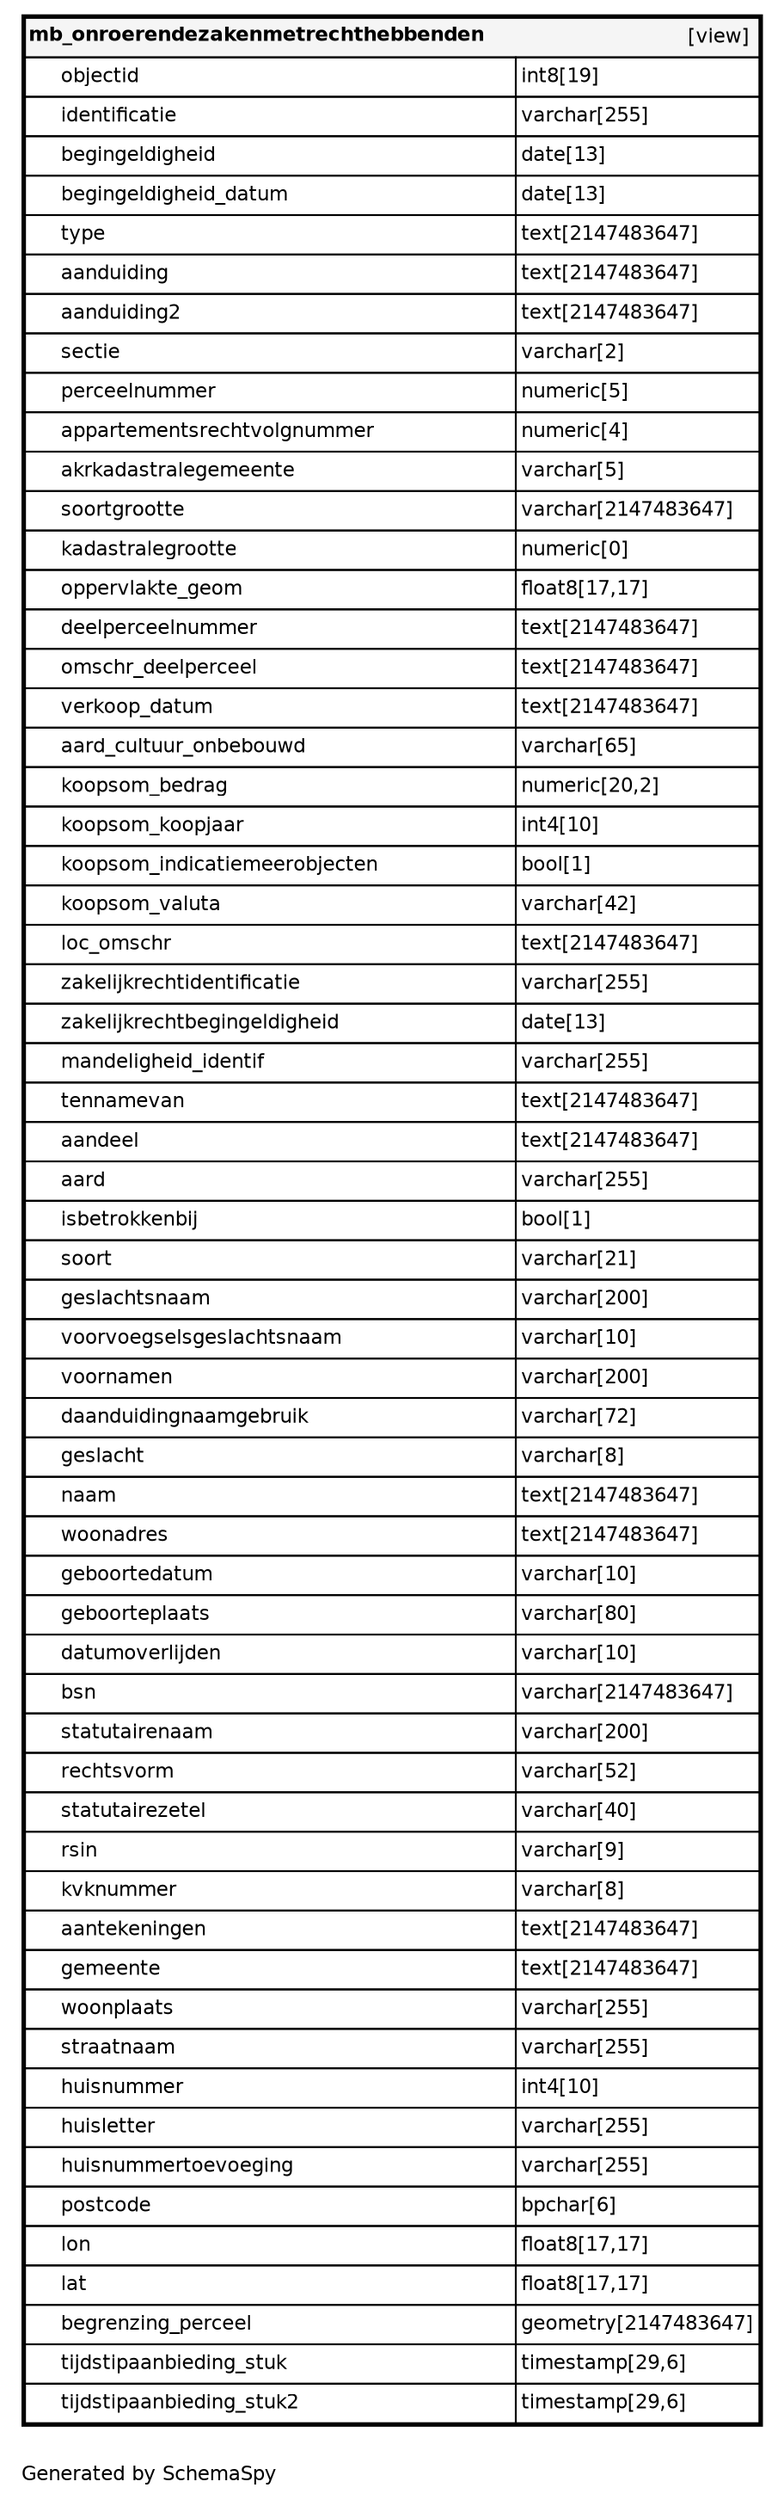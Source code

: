 digraph "oneDegreeRelationshipsDiagram" {
  graph [    rankdir="RL"    bgcolor="#ffffff"    label="\nGenerated by SchemaSpy"    labeljust="l"    nodesep="0.18"    ranksep="0.46"    fontname="Helvetica"    fontsize="11"    ration="compress"  ];  node [    fontname="Helvetica"    fontsize="11"    shape="plaintext"  ];  edge [    arrowsize="0.8"  ];
  "mb_onroerendezakenmetrechthebbenden" [
   label=<
    <TABLE BORDER="2" CELLBORDER="1" CELLSPACING="0" BGCOLOR="#ffffff">
      <TR><TD COLSPAN="4"  BGCOLOR="#f5f5f5"><TABLE BORDER="0" CELLSPACING="0"><TR><TD ALIGN="LEFT" FIXEDSIZE="TRUE" WIDTH="253" HEIGHT="16"><B>mb_onroerendezakenmetrechthebbenden</B></TD><TD ALIGN="RIGHT">[view]</TD></TR></TABLE></TD></TR>
      <TR><TD PORT="objectid" COLSPAN="2" ALIGN="LEFT"><TABLE BORDER="0" CELLSPACING="0" ALIGN="LEFT"><TR ALIGN="LEFT"><TD ALIGN="LEFT" FIXEDSIZE="TRUE" WIDTH="15" HEIGHT="16"></TD><TD ALIGN="LEFT" FIXEDSIZE="TRUE" WIDTH="253" HEIGHT="16">objectid</TD></TR></TABLE></TD><TD PORT="objectid.type" ALIGN="LEFT">int8[19]</TD></TR>
      <TR><TD PORT="identificatie" COLSPAN="2" ALIGN="LEFT"><TABLE BORDER="0" CELLSPACING="0" ALIGN="LEFT"><TR ALIGN="LEFT"><TD ALIGN="LEFT" FIXEDSIZE="TRUE" WIDTH="15" HEIGHT="16"></TD><TD ALIGN="LEFT" FIXEDSIZE="TRUE" WIDTH="253" HEIGHT="16">identificatie</TD></TR></TABLE></TD><TD PORT="identificatie.type" ALIGN="LEFT">varchar[255]</TD></TR>
      <TR><TD PORT="begingeldigheid" COLSPAN="2" ALIGN="LEFT"><TABLE BORDER="0" CELLSPACING="0" ALIGN="LEFT"><TR ALIGN="LEFT"><TD ALIGN="LEFT" FIXEDSIZE="TRUE" WIDTH="15" HEIGHT="16"></TD><TD ALIGN="LEFT" FIXEDSIZE="TRUE" WIDTH="253" HEIGHT="16">begingeldigheid</TD></TR></TABLE></TD><TD PORT="begingeldigheid.type" ALIGN="LEFT">date[13]</TD></TR>
      <TR><TD PORT="begingeldigheid_datum" COLSPAN="2" ALIGN="LEFT"><TABLE BORDER="0" CELLSPACING="0" ALIGN="LEFT"><TR ALIGN="LEFT"><TD ALIGN="LEFT" FIXEDSIZE="TRUE" WIDTH="15" HEIGHT="16"></TD><TD ALIGN="LEFT" FIXEDSIZE="TRUE" WIDTH="253" HEIGHT="16">begingeldigheid_datum</TD></TR></TABLE></TD><TD PORT="begingeldigheid_datum.type" ALIGN="LEFT">date[13]</TD></TR>
      <TR><TD PORT="type" COLSPAN="2" ALIGN="LEFT"><TABLE BORDER="0" CELLSPACING="0" ALIGN="LEFT"><TR ALIGN="LEFT"><TD ALIGN="LEFT" FIXEDSIZE="TRUE" WIDTH="15" HEIGHT="16"></TD><TD ALIGN="LEFT" FIXEDSIZE="TRUE" WIDTH="253" HEIGHT="16">type</TD></TR></TABLE></TD><TD PORT="type.type" ALIGN="LEFT">text[2147483647]</TD></TR>
      <TR><TD PORT="aanduiding" COLSPAN="2" ALIGN="LEFT"><TABLE BORDER="0" CELLSPACING="0" ALIGN="LEFT"><TR ALIGN="LEFT"><TD ALIGN="LEFT" FIXEDSIZE="TRUE" WIDTH="15" HEIGHT="16"></TD><TD ALIGN="LEFT" FIXEDSIZE="TRUE" WIDTH="253" HEIGHT="16">aanduiding</TD></TR></TABLE></TD><TD PORT="aanduiding.type" ALIGN="LEFT">text[2147483647]</TD></TR>
      <TR><TD PORT="aanduiding2" COLSPAN="2" ALIGN="LEFT"><TABLE BORDER="0" CELLSPACING="0" ALIGN="LEFT"><TR ALIGN="LEFT"><TD ALIGN="LEFT" FIXEDSIZE="TRUE" WIDTH="15" HEIGHT="16"></TD><TD ALIGN="LEFT" FIXEDSIZE="TRUE" WIDTH="253" HEIGHT="16">aanduiding2</TD></TR></TABLE></TD><TD PORT="aanduiding2.type" ALIGN="LEFT">text[2147483647]</TD></TR>
      <TR><TD PORT="sectie" COLSPAN="2" ALIGN="LEFT"><TABLE BORDER="0" CELLSPACING="0" ALIGN="LEFT"><TR ALIGN="LEFT"><TD ALIGN="LEFT" FIXEDSIZE="TRUE" WIDTH="15" HEIGHT="16"></TD><TD ALIGN="LEFT" FIXEDSIZE="TRUE" WIDTH="253" HEIGHT="16">sectie</TD></TR></TABLE></TD><TD PORT="sectie.type" ALIGN="LEFT">varchar[2]</TD></TR>
      <TR><TD PORT="perceelnummer" COLSPAN="2" ALIGN="LEFT"><TABLE BORDER="0" CELLSPACING="0" ALIGN="LEFT"><TR ALIGN="LEFT"><TD ALIGN="LEFT" FIXEDSIZE="TRUE" WIDTH="15" HEIGHT="16"></TD><TD ALIGN="LEFT" FIXEDSIZE="TRUE" WIDTH="253" HEIGHT="16">perceelnummer</TD></TR></TABLE></TD><TD PORT="perceelnummer.type" ALIGN="LEFT">numeric[5]</TD></TR>
      <TR><TD PORT="appartementsrechtvolgnummer" COLSPAN="2" ALIGN="LEFT"><TABLE BORDER="0" CELLSPACING="0" ALIGN="LEFT"><TR ALIGN="LEFT"><TD ALIGN="LEFT" FIXEDSIZE="TRUE" WIDTH="15" HEIGHT="16"></TD><TD ALIGN="LEFT" FIXEDSIZE="TRUE" WIDTH="253" HEIGHT="16">appartementsrechtvolgnummer</TD></TR></TABLE></TD><TD PORT="appartementsrechtvolgnummer.type" ALIGN="LEFT">numeric[4]</TD></TR>
      <TR><TD PORT="akrkadastralegemeente" COLSPAN="2" ALIGN="LEFT"><TABLE BORDER="0" CELLSPACING="0" ALIGN="LEFT"><TR ALIGN="LEFT"><TD ALIGN="LEFT" FIXEDSIZE="TRUE" WIDTH="15" HEIGHT="16"></TD><TD ALIGN="LEFT" FIXEDSIZE="TRUE" WIDTH="253" HEIGHT="16">akrkadastralegemeente</TD></TR></TABLE></TD><TD PORT="akrkadastralegemeente.type" ALIGN="LEFT">varchar[5]</TD></TR>
      <TR><TD PORT="soortgrootte" COLSPAN="2" ALIGN="LEFT"><TABLE BORDER="0" CELLSPACING="0" ALIGN="LEFT"><TR ALIGN="LEFT"><TD ALIGN="LEFT" FIXEDSIZE="TRUE" WIDTH="15" HEIGHT="16"></TD><TD ALIGN="LEFT" FIXEDSIZE="TRUE" WIDTH="253" HEIGHT="16">soortgrootte</TD></TR></TABLE></TD><TD PORT="soortgrootte.type" ALIGN="LEFT">varchar[2147483647]</TD></TR>
      <TR><TD PORT="kadastralegrootte" COLSPAN="2" ALIGN="LEFT"><TABLE BORDER="0" CELLSPACING="0" ALIGN="LEFT"><TR ALIGN="LEFT"><TD ALIGN="LEFT" FIXEDSIZE="TRUE" WIDTH="15" HEIGHT="16"></TD><TD ALIGN="LEFT" FIXEDSIZE="TRUE" WIDTH="253" HEIGHT="16">kadastralegrootte</TD></TR></TABLE></TD><TD PORT="kadastralegrootte.type" ALIGN="LEFT">numeric[0]</TD></TR>
      <TR><TD PORT="oppervlakte_geom" COLSPAN="2" ALIGN="LEFT"><TABLE BORDER="0" CELLSPACING="0" ALIGN="LEFT"><TR ALIGN="LEFT"><TD ALIGN="LEFT" FIXEDSIZE="TRUE" WIDTH="15" HEIGHT="16"></TD><TD ALIGN="LEFT" FIXEDSIZE="TRUE" WIDTH="253" HEIGHT="16">oppervlakte_geom</TD></TR></TABLE></TD><TD PORT="oppervlakte_geom.type" ALIGN="LEFT">float8[17,17]</TD></TR>
      <TR><TD PORT="deelperceelnummer" COLSPAN="2" ALIGN="LEFT"><TABLE BORDER="0" CELLSPACING="0" ALIGN="LEFT"><TR ALIGN="LEFT"><TD ALIGN="LEFT" FIXEDSIZE="TRUE" WIDTH="15" HEIGHT="16"></TD><TD ALIGN="LEFT" FIXEDSIZE="TRUE" WIDTH="253" HEIGHT="16">deelperceelnummer</TD></TR></TABLE></TD><TD PORT="deelperceelnummer.type" ALIGN="LEFT">text[2147483647]</TD></TR>
      <TR><TD PORT="omschr_deelperceel" COLSPAN="2" ALIGN="LEFT"><TABLE BORDER="0" CELLSPACING="0" ALIGN="LEFT"><TR ALIGN="LEFT"><TD ALIGN="LEFT" FIXEDSIZE="TRUE" WIDTH="15" HEIGHT="16"></TD><TD ALIGN="LEFT" FIXEDSIZE="TRUE" WIDTH="253" HEIGHT="16">omschr_deelperceel</TD></TR></TABLE></TD><TD PORT="omschr_deelperceel.type" ALIGN="LEFT">text[2147483647]</TD></TR>
      <TR><TD PORT="verkoop_datum" COLSPAN="2" ALIGN="LEFT"><TABLE BORDER="0" CELLSPACING="0" ALIGN="LEFT"><TR ALIGN="LEFT"><TD ALIGN="LEFT" FIXEDSIZE="TRUE" WIDTH="15" HEIGHT="16"></TD><TD ALIGN="LEFT" FIXEDSIZE="TRUE" WIDTH="253" HEIGHT="16">verkoop_datum</TD></TR></TABLE></TD><TD PORT="verkoop_datum.type" ALIGN="LEFT">text[2147483647]</TD></TR>
      <TR><TD PORT="aard_cultuur_onbebouwd" COLSPAN="2" ALIGN="LEFT"><TABLE BORDER="0" CELLSPACING="0" ALIGN="LEFT"><TR ALIGN="LEFT"><TD ALIGN="LEFT" FIXEDSIZE="TRUE" WIDTH="15" HEIGHT="16"></TD><TD ALIGN="LEFT" FIXEDSIZE="TRUE" WIDTH="253" HEIGHT="16">aard_cultuur_onbebouwd</TD></TR></TABLE></TD><TD PORT="aard_cultuur_onbebouwd.type" ALIGN="LEFT">varchar[65]</TD></TR>
      <TR><TD PORT="koopsom_bedrag" COLSPAN="2" ALIGN="LEFT"><TABLE BORDER="0" CELLSPACING="0" ALIGN="LEFT"><TR ALIGN="LEFT"><TD ALIGN="LEFT" FIXEDSIZE="TRUE" WIDTH="15" HEIGHT="16"></TD><TD ALIGN="LEFT" FIXEDSIZE="TRUE" WIDTH="253" HEIGHT="16">koopsom_bedrag</TD></TR></TABLE></TD><TD PORT="koopsom_bedrag.type" ALIGN="LEFT">numeric[20,2]</TD></TR>
      <TR><TD PORT="koopsom_koopjaar" COLSPAN="2" ALIGN="LEFT"><TABLE BORDER="0" CELLSPACING="0" ALIGN="LEFT"><TR ALIGN="LEFT"><TD ALIGN="LEFT" FIXEDSIZE="TRUE" WIDTH="15" HEIGHT="16"></TD><TD ALIGN="LEFT" FIXEDSIZE="TRUE" WIDTH="253" HEIGHT="16">koopsom_koopjaar</TD></TR></TABLE></TD><TD PORT="koopsom_koopjaar.type" ALIGN="LEFT">int4[10]</TD></TR>
      <TR><TD PORT="koopsom_indicatiemeerobjecten" COLSPAN="2" ALIGN="LEFT"><TABLE BORDER="0" CELLSPACING="0" ALIGN="LEFT"><TR ALIGN="LEFT"><TD ALIGN="LEFT" FIXEDSIZE="TRUE" WIDTH="15" HEIGHT="16"></TD><TD ALIGN="LEFT" FIXEDSIZE="TRUE" WIDTH="253" HEIGHT="16">koopsom_indicatiemeerobjecten</TD></TR></TABLE></TD><TD PORT="koopsom_indicatiemeerobjecten.type" ALIGN="LEFT">bool[1]</TD></TR>
      <TR><TD PORT="koopsom_valuta" COLSPAN="2" ALIGN="LEFT"><TABLE BORDER="0" CELLSPACING="0" ALIGN="LEFT"><TR ALIGN="LEFT"><TD ALIGN="LEFT" FIXEDSIZE="TRUE" WIDTH="15" HEIGHT="16"></TD><TD ALIGN="LEFT" FIXEDSIZE="TRUE" WIDTH="253" HEIGHT="16">koopsom_valuta</TD></TR></TABLE></TD><TD PORT="koopsom_valuta.type" ALIGN="LEFT">varchar[42]</TD></TR>
      <TR><TD PORT="loc_omschr" COLSPAN="2" ALIGN="LEFT"><TABLE BORDER="0" CELLSPACING="0" ALIGN="LEFT"><TR ALIGN="LEFT"><TD ALIGN="LEFT" FIXEDSIZE="TRUE" WIDTH="15" HEIGHT="16"></TD><TD ALIGN="LEFT" FIXEDSIZE="TRUE" WIDTH="253" HEIGHT="16">loc_omschr</TD></TR></TABLE></TD><TD PORT="loc_omschr.type" ALIGN="LEFT">text[2147483647]</TD></TR>
      <TR><TD PORT="zakelijkrechtidentificatie" COLSPAN="2" ALIGN="LEFT"><TABLE BORDER="0" CELLSPACING="0" ALIGN="LEFT"><TR ALIGN="LEFT"><TD ALIGN="LEFT" FIXEDSIZE="TRUE" WIDTH="15" HEIGHT="16"></TD><TD ALIGN="LEFT" FIXEDSIZE="TRUE" WIDTH="253" HEIGHT="16">zakelijkrechtidentificatie</TD></TR></TABLE></TD><TD PORT="zakelijkrechtidentificatie.type" ALIGN="LEFT">varchar[255]</TD></TR>
      <TR><TD PORT="zakelijkrechtbegingeldigheid" COLSPAN="2" ALIGN="LEFT"><TABLE BORDER="0" CELLSPACING="0" ALIGN="LEFT"><TR ALIGN="LEFT"><TD ALIGN="LEFT" FIXEDSIZE="TRUE" WIDTH="15" HEIGHT="16"></TD><TD ALIGN="LEFT" FIXEDSIZE="TRUE" WIDTH="253" HEIGHT="16">zakelijkrechtbegingeldigheid</TD></TR></TABLE></TD><TD PORT="zakelijkrechtbegingeldigheid.type" ALIGN="LEFT">date[13]</TD></TR>
      <TR><TD PORT="mandeligheid_identif" COLSPAN="2" ALIGN="LEFT"><TABLE BORDER="0" CELLSPACING="0" ALIGN="LEFT"><TR ALIGN="LEFT"><TD ALIGN="LEFT" FIXEDSIZE="TRUE" WIDTH="15" HEIGHT="16"></TD><TD ALIGN="LEFT" FIXEDSIZE="TRUE" WIDTH="253" HEIGHT="16">mandeligheid_identif</TD></TR></TABLE></TD><TD PORT="mandeligheid_identif.type" ALIGN="LEFT">varchar[255]</TD></TR>
      <TR><TD PORT="tennamevan" COLSPAN="2" ALIGN="LEFT"><TABLE BORDER="0" CELLSPACING="0" ALIGN="LEFT"><TR ALIGN="LEFT"><TD ALIGN="LEFT" FIXEDSIZE="TRUE" WIDTH="15" HEIGHT="16"></TD><TD ALIGN="LEFT" FIXEDSIZE="TRUE" WIDTH="253" HEIGHT="16">tennamevan</TD></TR></TABLE></TD><TD PORT="tennamevan.type" ALIGN="LEFT">text[2147483647]</TD></TR>
      <TR><TD PORT="aandeel" COLSPAN="2" ALIGN="LEFT"><TABLE BORDER="0" CELLSPACING="0" ALIGN="LEFT"><TR ALIGN="LEFT"><TD ALIGN="LEFT" FIXEDSIZE="TRUE" WIDTH="15" HEIGHT="16"></TD><TD ALIGN="LEFT" FIXEDSIZE="TRUE" WIDTH="253" HEIGHT="16">aandeel</TD></TR></TABLE></TD><TD PORT="aandeel.type" ALIGN="LEFT">text[2147483647]</TD></TR>
      <TR><TD PORT="aard" COLSPAN="2" ALIGN="LEFT"><TABLE BORDER="0" CELLSPACING="0" ALIGN="LEFT"><TR ALIGN="LEFT"><TD ALIGN="LEFT" FIXEDSIZE="TRUE" WIDTH="15" HEIGHT="16"></TD><TD ALIGN="LEFT" FIXEDSIZE="TRUE" WIDTH="253" HEIGHT="16">aard</TD></TR></TABLE></TD><TD PORT="aard.type" ALIGN="LEFT">varchar[255]</TD></TR>
      <TR><TD PORT="isbetrokkenbij" COLSPAN="2" ALIGN="LEFT"><TABLE BORDER="0" CELLSPACING="0" ALIGN="LEFT"><TR ALIGN="LEFT"><TD ALIGN="LEFT" FIXEDSIZE="TRUE" WIDTH="15" HEIGHT="16"></TD><TD ALIGN="LEFT" FIXEDSIZE="TRUE" WIDTH="253" HEIGHT="16">isbetrokkenbij</TD></TR></TABLE></TD><TD PORT="isbetrokkenbij.type" ALIGN="LEFT">bool[1]</TD></TR>
      <TR><TD PORT="soort" COLSPAN="2" ALIGN="LEFT"><TABLE BORDER="0" CELLSPACING="0" ALIGN="LEFT"><TR ALIGN="LEFT"><TD ALIGN="LEFT" FIXEDSIZE="TRUE" WIDTH="15" HEIGHT="16"></TD><TD ALIGN="LEFT" FIXEDSIZE="TRUE" WIDTH="253" HEIGHT="16">soort</TD></TR></TABLE></TD><TD PORT="soort.type" ALIGN="LEFT">varchar[21]</TD></TR>
      <TR><TD PORT="geslachtsnaam" COLSPAN="2" ALIGN="LEFT"><TABLE BORDER="0" CELLSPACING="0" ALIGN="LEFT"><TR ALIGN="LEFT"><TD ALIGN="LEFT" FIXEDSIZE="TRUE" WIDTH="15" HEIGHT="16"></TD><TD ALIGN="LEFT" FIXEDSIZE="TRUE" WIDTH="253" HEIGHT="16">geslachtsnaam</TD></TR></TABLE></TD><TD PORT="geslachtsnaam.type" ALIGN="LEFT">varchar[200]</TD></TR>
      <TR><TD PORT="voorvoegselsgeslachtsnaam" COLSPAN="2" ALIGN="LEFT"><TABLE BORDER="0" CELLSPACING="0" ALIGN="LEFT"><TR ALIGN="LEFT"><TD ALIGN="LEFT" FIXEDSIZE="TRUE" WIDTH="15" HEIGHT="16"></TD><TD ALIGN="LEFT" FIXEDSIZE="TRUE" WIDTH="253" HEIGHT="16">voorvoegselsgeslachtsnaam</TD></TR></TABLE></TD><TD PORT="voorvoegselsgeslachtsnaam.type" ALIGN="LEFT">varchar[10]</TD></TR>
      <TR><TD PORT="voornamen" COLSPAN="2" ALIGN="LEFT"><TABLE BORDER="0" CELLSPACING="0" ALIGN="LEFT"><TR ALIGN="LEFT"><TD ALIGN="LEFT" FIXEDSIZE="TRUE" WIDTH="15" HEIGHT="16"></TD><TD ALIGN="LEFT" FIXEDSIZE="TRUE" WIDTH="253" HEIGHT="16">voornamen</TD></TR></TABLE></TD><TD PORT="voornamen.type" ALIGN="LEFT">varchar[200]</TD></TR>
      <TR><TD PORT="daanduidingnaamgebruik" COLSPAN="2" ALIGN="LEFT"><TABLE BORDER="0" CELLSPACING="0" ALIGN="LEFT"><TR ALIGN="LEFT"><TD ALIGN="LEFT" FIXEDSIZE="TRUE" WIDTH="15" HEIGHT="16"></TD><TD ALIGN="LEFT" FIXEDSIZE="TRUE" WIDTH="253" HEIGHT="16">daanduidingnaamgebruik</TD></TR></TABLE></TD><TD PORT="daanduidingnaamgebruik.type" ALIGN="LEFT">varchar[72]</TD></TR>
      <TR><TD PORT="geslacht" COLSPAN="2" ALIGN="LEFT"><TABLE BORDER="0" CELLSPACING="0" ALIGN="LEFT"><TR ALIGN="LEFT"><TD ALIGN="LEFT" FIXEDSIZE="TRUE" WIDTH="15" HEIGHT="16"></TD><TD ALIGN="LEFT" FIXEDSIZE="TRUE" WIDTH="253" HEIGHT="16">geslacht</TD></TR></TABLE></TD><TD PORT="geslacht.type" ALIGN="LEFT">varchar[8]</TD></TR>
      <TR><TD PORT="naam" COLSPAN="2" ALIGN="LEFT"><TABLE BORDER="0" CELLSPACING="0" ALIGN="LEFT"><TR ALIGN="LEFT"><TD ALIGN="LEFT" FIXEDSIZE="TRUE" WIDTH="15" HEIGHT="16"></TD><TD ALIGN="LEFT" FIXEDSIZE="TRUE" WIDTH="253" HEIGHT="16">naam</TD></TR></TABLE></TD><TD PORT="naam.type" ALIGN="LEFT">text[2147483647]</TD></TR>
      <TR><TD PORT="woonadres" COLSPAN="2" ALIGN="LEFT"><TABLE BORDER="0" CELLSPACING="0" ALIGN="LEFT"><TR ALIGN="LEFT"><TD ALIGN="LEFT" FIXEDSIZE="TRUE" WIDTH="15" HEIGHT="16"></TD><TD ALIGN="LEFT" FIXEDSIZE="TRUE" WIDTH="253" HEIGHT="16">woonadres</TD></TR></TABLE></TD><TD PORT="woonadres.type" ALIGN="LEFT">text[2147483647]</TD></TR>
      <TR><TD PORT="geboortedatum" COLSPAN="2" ALIGN="LEFT"><TABLE BORDER="0" CELLSPACING="0" ALIGN="LEFT"><TR ALIGN="LEFT"><TD ALIGN="LEFT" FIXEDSIZE="TRUE" WIDTH="15" HEIGHT="16"></TD><TD ALIGN="LEFT" FIXEDSIZE="TRUE" WIDTH="253" HEIGHT="16">geboortedatum</TD></TR></TABLE></TD><TD PORT="geboortedatum.type" ALIGN="LEFT">varchar[10]</TD></TR>
      <TR><TD PORT="geboorteplaats" COLSPAN="2" ALIGN="LEFT"><TABLE BORDER="0" CELLSPACING="0" ALIGN="LEFT"><TR ALIGN="LEFT"><TD ALIGN="LEFT" FIXEDSIZE="TRUE" WIDTH="15" HEIGHT="16"></TD><TD ALIGN="LEFT" FIXEDSIZE="TRUE" WIDTH="253" HEIGHT="16">geboorteplaats</TD></TR></TABLE></TD><TD PORT="geboorteplaats.type" ALIGN="LEFT">varchar[80]</TD></TR>
      <TR><TD PORT="datumoverlijden" COLSPAN="2" ALIGN="LEFT"><TABLE BORDER="0" CELLSPACING="0" ALIGN="LEFT"><TR ALIGN="LEFT"><TD ALIGN="LEFT" FIXEDSIZE="TRUE" WIDTH="15" HEIGHT="16"></TD><TD ALIGN="LEFT" FIXEDSIZE="TRUE" WIDTH="253" HEIGHT="16">datumoverlijden</TD></TR></TABLE></TD><TD PORT="datumoverlijden.type" ALIGN="LEFT">varchar[10]</TD></TR>
      <TR><TD PORT="bsn" COLSPAN="2" ALIGN="LEFT"><TABLE BORDER="0" CELLSPACING="0" ALIGN="LEFT"><TR ALIGN="LEFT"><TD ALIGN="LEFT" FIXEDSIZE="TRUE" WIDTH="15" HEIGHT="16"></TD><TD ALIGN="LEFT" FIXEDSIZE="TRUE" WIDTH="253" HEIGHT="16">bsn</TD></TR></TABLE></TD><TD PORT="bsn.type" ALIGN="LEFT">varchar[2147483647]</TD></TR>
      <TR><TD PORT="statutairenaam" COLSPAN="2" ALIGN="LEFT"><TABLE BORDER="0" CELLSPACING="0" ALIGN="LEFT"><TR ALIGN="LEFT"><TD ALIGN="LEFT" FIXEDSIZE="TRUE" WIDTH="15" HEIGHT="16"></TD><TD ALIGN="LEFT" FIXEDSIZE="TRUE" WIDTH="253" HEIGHT="16">statutairenaam</TD></TR></TABLE></TD><TD PORT="statutairenaam.type" ALIGN="LEFT">varchar[200]</TD></TR>
      <TR><TD PORT="rechtsvorm" COLSPAN="2" ALIGN="LEFT"><TABLE BORDER="0" CELLSPACING="0" ALIGN="LEFT"><TR ALIGN="LEFT"><TD ALIGN="LEFT" FIXEDSIZE="TRUE" WIDTH="15" HEIGHT="16"></TD><TD ALIGN="LEFT" FIXEDSIZE="TRUE" WIDTH="253" HEIGHT="16">rechtsvorm</TD></TR></TABLE></TD><TD PORT="rechtsvorm.type" ALIGN="LEFT">varchar[52]</TD></TR>
      <TR><TD PORT="statutairezetel" COLSPAN="2" ALIGN="LEFT"><TABLE BORDER="0" CELLSPACING="0" ALIGN="LEFT"><TR ALIGN="LEFT"><TD ALIGN="LEFT" FIXEDSIZE="TRUE" WIDTH="15" HEIGHT="16"></TD><TD ALIGN="LEFT" FIXEDSIZE="TRUE" WIDTH="253" HEIGHT="16">statutairezetel</TD></TR></TABLE></TD><TD PORT="statutairezetel.type" ALIGN="LEFT">varchar[40]</TD></TR>
      <TR><TD PORT="rsin" COLSPAN="2" ALIGN="LEFT"><TABLE BORDER="0" CELLSPACING="0" ALIGN="LEFT"><TR ALIGN="LEFT"><TD ALIGN="LEFT" FIXEDSIZE="TRUE" WIDTH="15" HEIGHT="16"></TD><TD ALIGN="LEFT" FIXEDSIZE="TRUE" WIDTH="253" HEIGHT="16">rsin</TD></TR></TABLE></TD><TD PORT="rsin.type" ALIGN="LEFT">varchar[9]</TD></TR>
      <TR><TD PORT="kvknummer" COLSPAN="2" ALIGN="LEFT"><TABLE BORDER="0" CELLSPACING="0" ALIGN="LEFT"><TR ALIGN="LEFT"><TD ALIGN="LEFT" FIXEDSIZE="TRUE" WIDTH="15" HEIGHT="16"></TD><TD ALIGN="LEFT" FIXEDSIZE="TRUE" WIDTH="253" HEIGHT="16">kvknummer</TD></TR></TABLE></TD><TD PORT="kvknummer.type" ALIGN="LEFT">varchar[8]</TD></TR>
      <TR><TD PORT="aantekeningen" COLSPAN="2" ALIGN="LEFT"><TABLE BORDER="0" CELLSPACING="0" ALIGN="LEFT"><TR ALIGN="LEFT"><TD ALIGN="LEFT" FIXEDSIZE="TRUE" WIDTH="15" HEIGHT="16"></TD><TD ALIGN="LEFT" FIXEDSIZE="TRUE" WIDTH="253" HEIGHT="16">aantekeningen</TD></TR></TABLE></TD><TD PORT="aantekeningen.type" ALIGN="LEFT">text[2147483647]</TD></TR>
      <TR><TD PORT="gemeente" COLSPAN="2" ALIGN="LEFT"><TABLE BORDER="0" CELLSPACING="0" ALIGN="LEFT"><TR ALIGN="LEFT"><TD ALIGN="LEFT" FIXEDSIZE="TRUE" WIDTH="15" HEIGHT="16"></TD><TD ALIGN="LEFT" FIXEDSIZE="TRUE" WIDTH="253" HEIGHT="16">gemeente</TD></TR></TABLE></TD><TD PORT="gemeente.type" ALIGN="LEFT">text[2147483647]</TD></TR>
      <TR><TD PORT="woonplaats" COLSPAN="2" ALIGN="LEFT"><TABLE BORDER="0" CELLSPACING="0" ALIGN="LEFT"><TR ALIGN="LEFT"><TD ALIGN="LEFT" FIXEDSIZE="TRUE" WIDTH="15" HEIGHT="16"></TD><TD ALIGN="LEFT" FIXEDSIZE="TRUE" WIDTH="253" HEIGHT="16">woonplaats</TD></TR></TABLE></TD><TD PORT="woonplaats.type" ALIGN="LEFT">varchar[255]</TD></TR>
      <TR><TD PORT="straatnaam" COLSPAN="2" ALIGN="LEFT"><TABLE BORDER="0" CELLSPACING="0" ALIGN="LEFT"><TR ALIGN="LEFT"><TD ALIGN="LEFT" FIXEDSIZE="TRUE" WIDTH="15" HEIGHT="16"></TD><TD ALIGN="LEFT" FIXEDSIZE="TRUE" WIDTH="253" HEIGHT="16">straatnaam</TD></TR></TABLE></TD><TD PORT="straatnaam.type" ALIGN="LEFT">varchar[255]</TD></TR>
      <TR><TD PORT="huisnummer" COLSPAN="2" ALIGN="LEFT"><TABLE BORDER="0" CELLSPACING="0" ALIGN="LEFT"><TR ALIGN="LEFT"><TD ALIGN="LEFT" FIXEDSIZE="TRUE" WIDTH="15" HEIGHT="16"></TD><TD ALIGN="LEFT" FIXEDSIZE="TRUE" WIDTH="253" HEIGHT="16">huisnummer</TD></TR></TABLE></TD><TD PORT="huisnummer.type" ALIGN="LEFT">int4[10]</TD></TR>
      <TR><TD PORT="huisletter" COLSPAN="2" ALIGN="LEFT"><TABLE BORDER="0" CELLSPACING="0" ALIGN="LEFT"><TR ALIGN="LEFT"><TD ALIGN="LEFT" FIXEDSIZE="TRUE" WIDTH="15" HEIGHT="16"></TD><TD ALIGN="LEFT" FIXEDSIZE="TRUE" WIDTH="253" HEIGHT="16">huisletter</TD></TR></TABLE></TD><TD PORT="huisletter.type" ALIGN="LEFT">varchar[255]</TD></TR>
      <TR><TD PORT="huisnummertoevoeging" COLSPAN="2" ALIGN="LEFT"><TABLE BORDER="0" CELLSPACING="0" ALIGN="LEFT"><TR ALIGN="LEFT"><TD ALIGN="LEFT" FIXEDSIZE="TRUE" WIDTH="15" HEIGHT="16"></TD><TD ALIGN="LEFT" FIXEDSIZE="TRUE" WIDTH="253" HEIGHT="16">huisnummertoevoeging</TD></TR></TABLE></TD><TD PORT="huisnummertoevoeging.type" ALIGN="LEFT">varchar[255]</TD></TR>
      <TR><TD PORT="postcode" COLSPAN="2" ALIGN="LEFT"><TABLE BORDER="0" CELLSPACING="0" ALIGN="LEFT"><TR ALIGN="LEFT"><TD ALIGN="LEFT" FIXEDSIZE="TRUE" WIDTH="15" HEIGHT="16"></TD><TD ALIGN="LEFT" FIXEDSIZE="TRUE" WIDTH="253" HEIGHT="16">postcode</TD></TR></TABLE></TD><TD PORT="postcode.type" ALIGN="LEFT">bpchar[6]</TD></TR>
      <TR><TD PORT="lon" COLSPAN="2" ALIGN="LEFT"><TABLE BORDER="0" CELLSPACING="0" ALIGN="LEFT"><TR ALIGN="LEFT"><TD ALIGN="LEFT" FIXEDSIZE="TRUE" WIDTH="15" HEIGHT="16"></TD><TD ALIGN="LEFT" FIXEDSIZE="TRUE" WIDTH="253" HEIGHT="16">lon</TD></TR></TABLE></TD><TD PORT="lon.type" ALIGN="LEFT">float8[17,17]</TD></TR>
      <TR><TD PORT="lat" COLSPAN="2" ALIGN="LEFT"><TABLE BORDER="0" CELLSPACING="0" ALIGN="LEFT"><TR ALIGN="LEFT"><TD ALIGN="LEFT" FIXEDSIZE="TRUE" WIDTH="15" HEIGHT="16"></TD><TD ALIGN="LEFT" FIXEDSIZE="TRUE" WIDTH="253" HEIGHT="16">lat</TD></TR></TABLE></TD><TD PORT="lat.type" ALIGN="LEFT">float8[17,17]</TD></TR>
      <TR><TD PORT="begrenzing_perceel" COLSPAN="2" ALIGN="LEFT"><TABLE BORDER="0" CELLSPACING="0" ALIGN="LEFT"><TR ALIGN="LEFT"><TD ALIGN="LEFT" FIXEDSIZE="TRUE" WIDTH="15" HEIGHT="16"></TD><TD ALIGN="LEFT" FIXEDSIZE="TRUE" WIDTH="253" HEIGHT="16">begrenzing_perceel</TD></TR></TABLE></TD><TD PORT="begrenzing_perceel.type" ALIGN="LEFT">geometry[2147483647]</TD></TR>
      <TR><TD PORT="tijdstipaanbieding_stuk" COLSPAN="2" ALIGN="LEFT"><TABLE BORDER="0" CELLSPACING="0" ALIGN="LEFT"><TR ALIGN="LEFT"><TD ALIGN="LEFT" FIXEDSIZE="TRUE" WIDTH="15" HEIGHT="16"></TD><TD ALIGN="LEFT" FIXEDSIZE="TRUE" WIDTH="253" HEIGHT="16">tijdstipaanbieding_stuk</TD></TR></TABLE></TD><TD PORT="tijdstipaanbieding_stuk.type" ALIGN="LEFT">timestamp[29,6]</TD></TR>
      <TR><TD PORT="tijdstipaanbieding_stuk2" COLSPAN="2" ALIGN="LEFT"><TABLE BORDER="0" CELLSPACING="0" ALIGN="LEFT"><TR ALIGN="LEFT"><TD ALIGN="LEFT" FIXEDSIZE="TRUE" WIDTH="15" HEIGHT="16"></TD><TD ALIGN="LEFT" FIXEDSIZE="TRUE" WIDTH="253" HEIGHT="16">tijdstipaanbieding_stuk2</TD></TR></TABLE></TD><TD PORT="tijdstipaanbieding_stuk2.type" ALIGN="LEFT">timestamp[29,6]</TD></TR>
    </TABLE>>
    URL="mb_onroerendezakenmetrechthebbenden.html"
    target="_top"
    tooltip="mb_onroerendezakenmetrechthebbenden"
  ];
}
